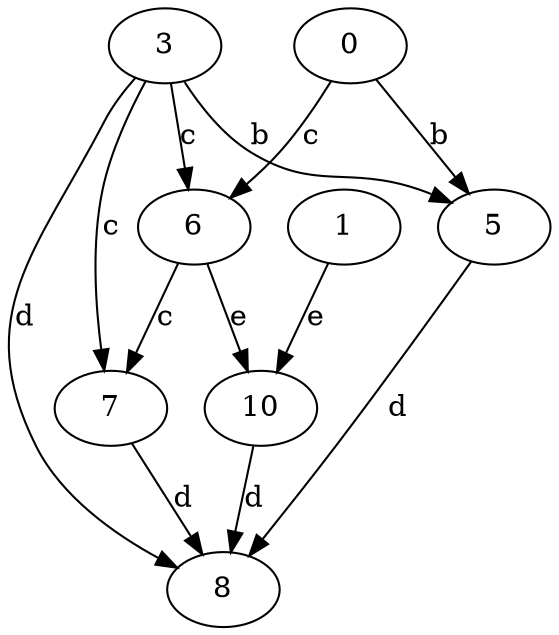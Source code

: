 strict digraph  {
1;
0;
3;
5;
6;
7;
8;
10;
1 -> 10  [label=e];
0 -> 5  [label=b];
0 -> 6  [label=c];
3 -> 5  [label=b];
3 -> 6  [label=c];
3 -> 7  [label=c];
3 -> 8  [label=d];
5 -> 8  [label=d];
6 -> 7  [label=c];
6 -> 10  [label=e];
7 -> 8  [label=d];
10 -> 8  [label=d];
}
